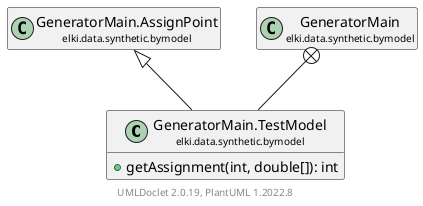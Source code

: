@startuml
    remove .*\.(Instance|Par|Parameterizer|Factory)$
    set namespaceSeparator none
    hide empty fields
    hide empty methods

    class "<size:14>GeneratorMain.TestModel\n<size:10>elki.data.synthetic.bymodel" as elki.data.synthetic.bymodel.GeneratorMain.TestModel [[GeneratorMain.TestModel.html]] {
        +getAssignment(int, double[]): int
    }

    class "<size:14>GeneratorMain.AssignPoint\n<size:10>elki.data.synthetic.bymodel" as elki.data.synthetic.bymodel.GeneratorMain.AssignPoint
    class "<size:14>GeneratorMain\n<size:10>elki.data.synthetic.bymodel" as elki.data.synthetic.bymodel.GeneratorMain [[GeneratorMain.html]]

    elki.data.synthetic.bymodel.GeneratorMain.AssignPoint <|-- elki.data.synthetic.bymodel.GeneratorMain.TestModel
    elki.data.synthetic.bymodel.GeneratorMain +-- elki.data.synthetic.bymodel.GeneratorMain.TestModel

    center footer UMLDoclet 2.0.19, PlantUML 1.2022.8
@enduml
